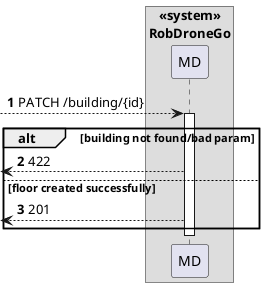 @startuml
autonumber

box "   <<system>>\nRobDroneGo"
participant "MD" as mdr


    [--> mdr: PATCH /building/{id}

    activate mdr
    alt building not found/bad param
         [<-- mdr : 422
    else floor created successfully
        [<-- mdr : 201
    end
    deactivate mdr

@enduml

